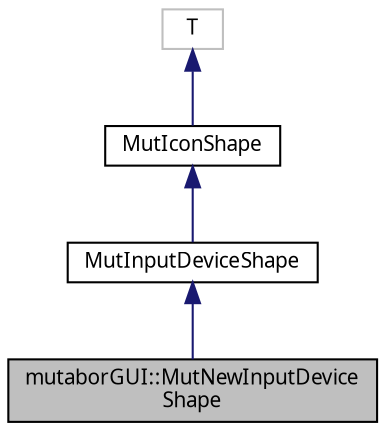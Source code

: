 digraph "mutaborGUI::MutNewInputDeviceShape"
{
  edge [fontname="Sans",fontsize="10",labelfontname="Sans",labelfontsize="10"];
  node [fontname="Sans",fontsize="10",shape=record];
  Node0 [label="mutaborGUI::MutNewInputDevice\lShape",height=0.2,width=0.4,color="black", fillcolor="grey75", style="filled", fontcolor="black"];
  Node1 -> Node0 [dir="back",color="midnightblue",fontsize="10",style="solid",fontname="Sans"];
  Node1 [label="MutInputDeviceShape",height=0.2,width=0.4,color="black", fillcolor="white", style="filled",URL="$d3/d4c/classmutaborGUI_1_1MutDeviceShape.html"];
  Node2 -> Node1 [dir="back",color="midnightblue",fontsize="10",style="solid",fontname="Sans"];
  Node2 [label="MutIconShape",height=0.2,width=0.4,color="black", fillcolor="white", style="filled",URL="$d5/d12/classMutIconShapeClass.html",tooltip="An icon control with static text. "];
  Node3 -> Node2 [dir="back",color="midnightblue",fontsize="10",style="solid",fontname="Sans"];
  Node3 [label="T",height=0.2,width=0.4,color="grey75", fillcolor="white", style="filled"];
}
